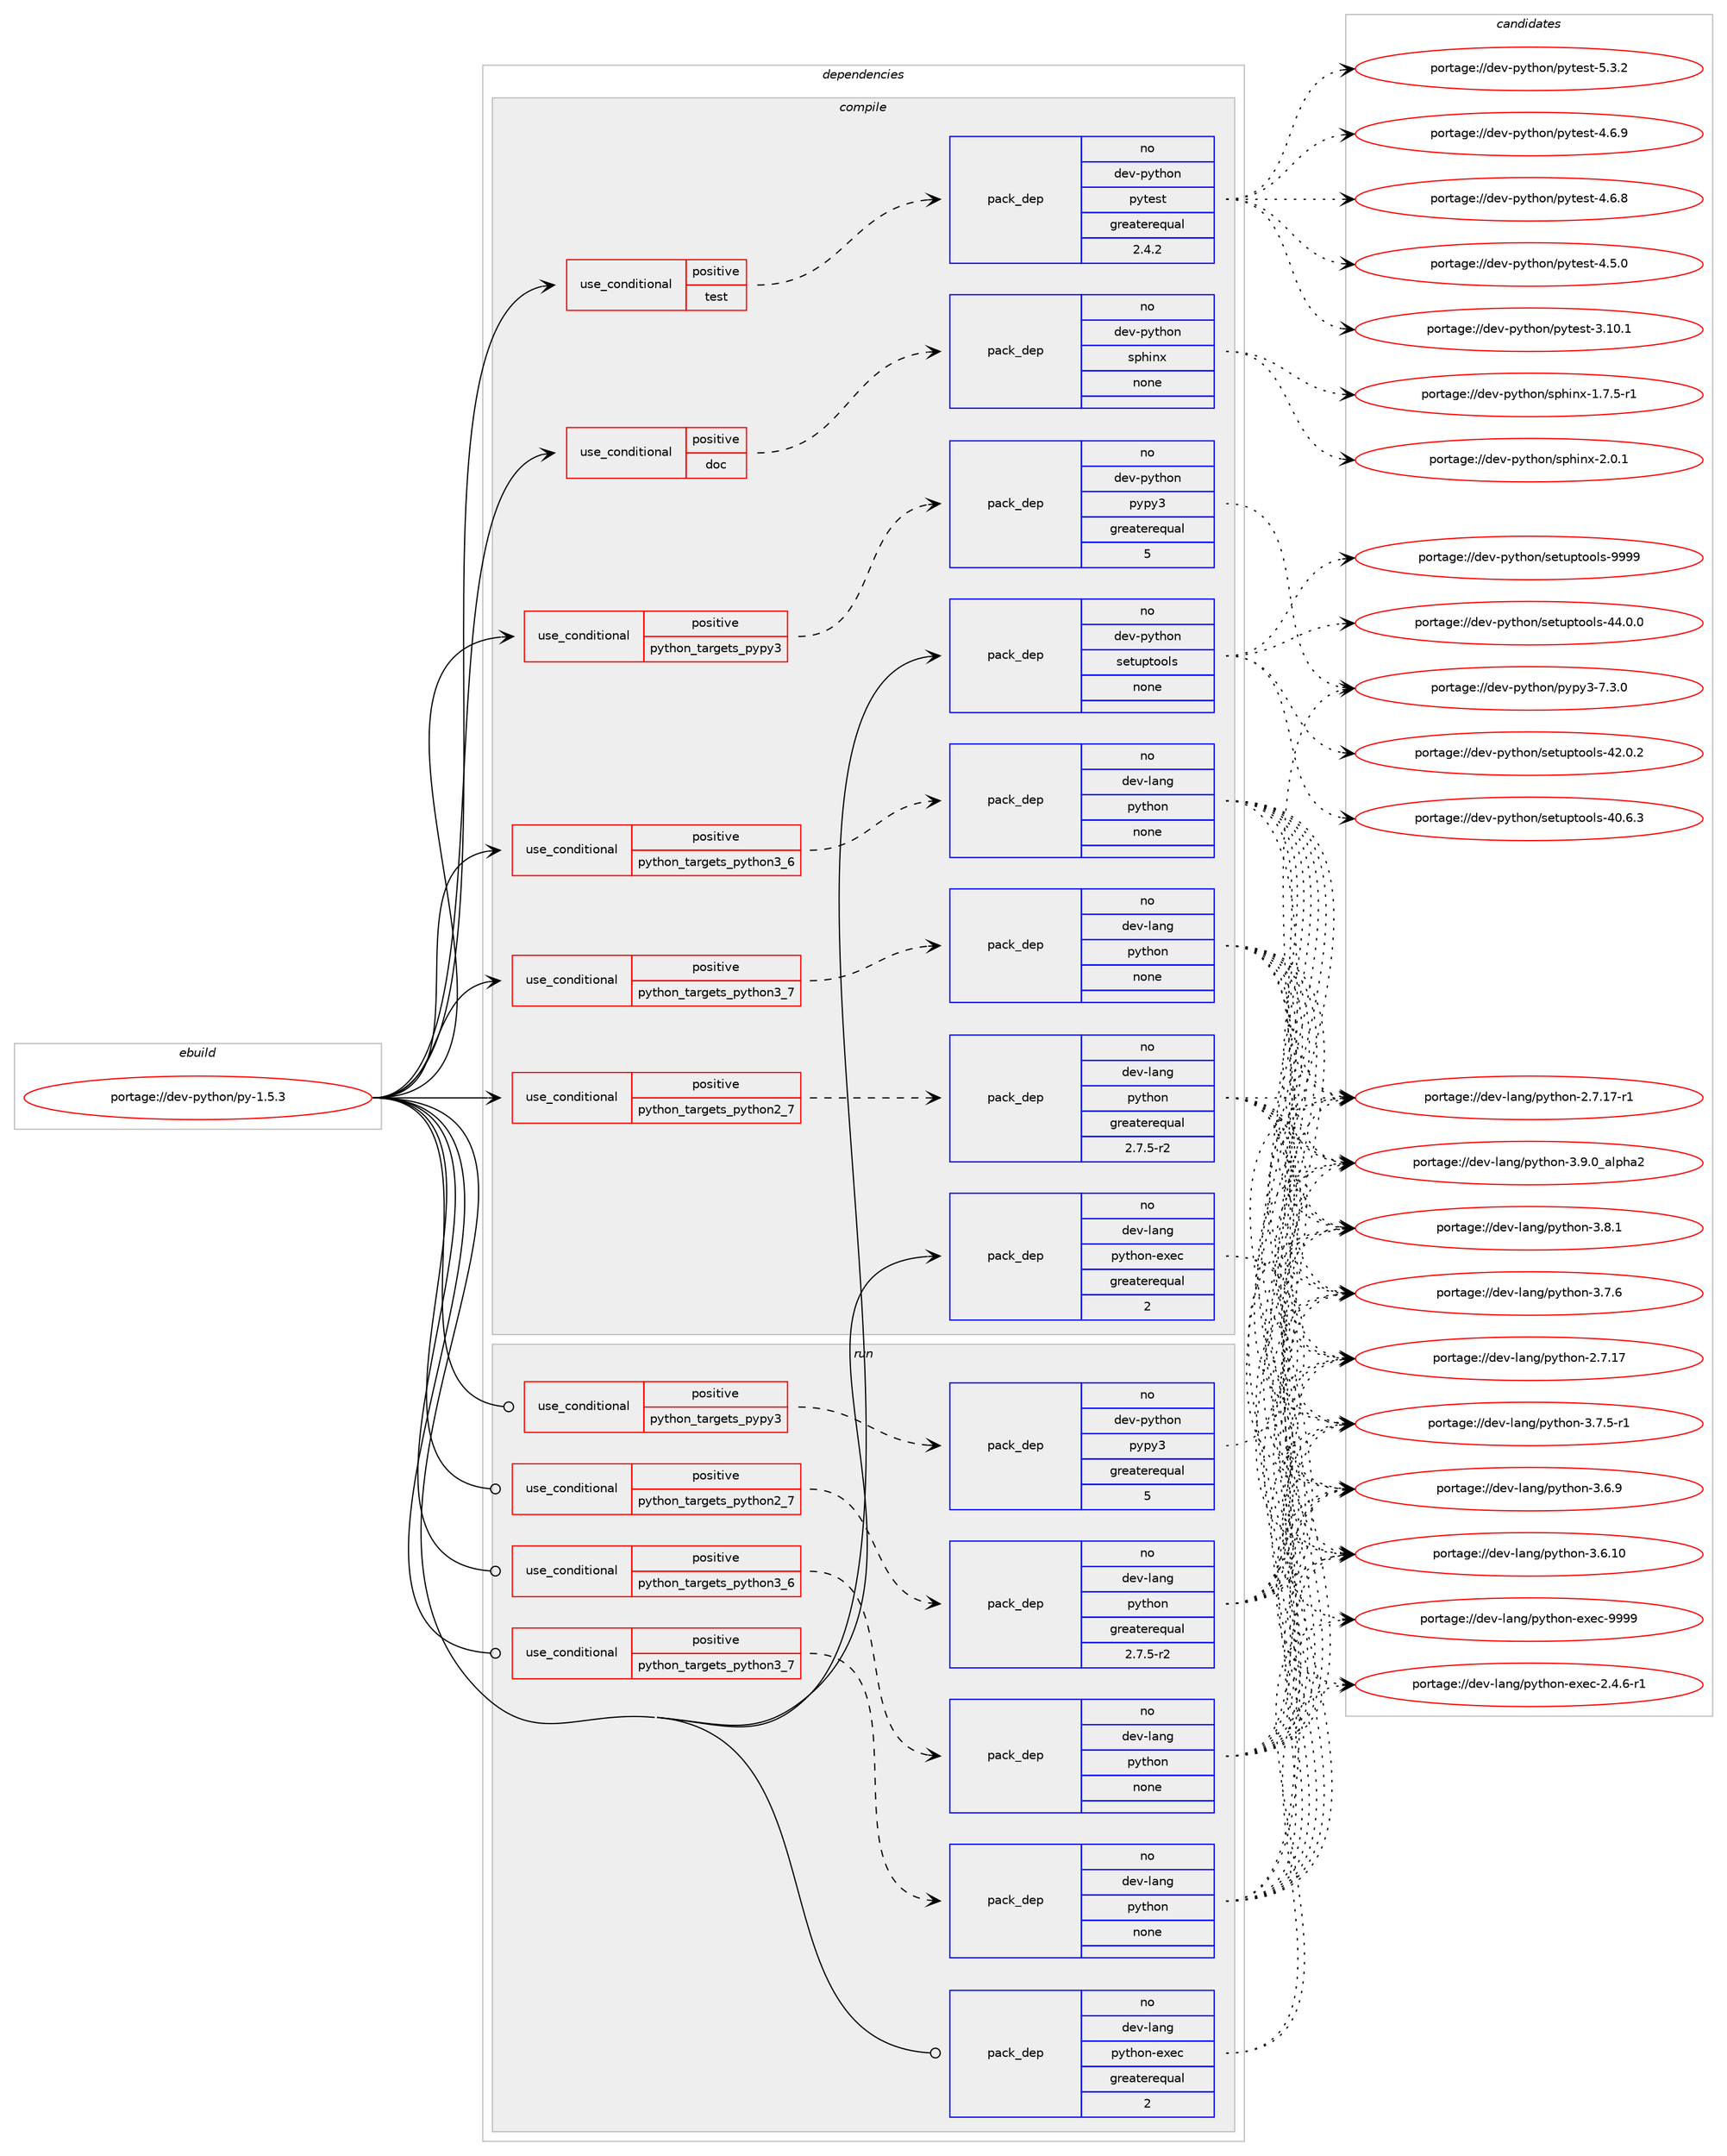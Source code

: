 digraph prolog {

# *************
# Graph options
# *************

newrank=true;
concentrate=true;
compound=true;
graph [rankdir=LR,fontname=Helvetica,fontsize=10,ranksep=1.5];#, ranksep=2.5, nodesep=0.2];
edge  [arrowhead=vee];
node  [fontname=Helvetica,fontsize=10];

# **********
# The ebuild
# **********

subgraph cluster_leftcol {
color=gray;
rank=same;
label=<<i>ebuild</i>>;
id [label="portage://dev-python/py-1.5.3", color=red, width=4, href="../dev-python/py-1.5.3.svg"];
}

# ****************
# The dependencies
# ****************

subgraph cluster_midcol {
color=gray;
label=<<i>dependencies</i>>;
subgraph cluster_compile {
fillcolor="#eeeeee";
style=filled;
label=<<i>compile</i>>;
subgraph cond110185 {
dependency440388 [label=<<TABLE BORDER="0" CELLBORDER="1" CELLSPACING="0" CELLPADDING="4"><TR><TD ROWSPAN="3" CELLPADDING="10">use_conditional</TD></TR><TR><TD>positive</TD></TR><TR><TD>doc</TD></TR></TABLE>>, shape=none, color=red];
subgraph pack325265 {
dependency440389 [label=<<TABLE BORDER="0" CELLBORDER="1" CELLSPACING="0" CELLPADDING="4" WIDTH="220"><TR><TD ROWSPAN="6" CELLPADDING="30">pack_dep</TD></TR><TR><TD WIDTH="110">no</TD></TR><TR><TD>dev-python</TD></TR><TR><TD>sphinx</TD></TR><TR><TD>none</TD></TR><TR><TD></TD></TR></TABLE>>, shape=none, color=blue];
}
dependency440388:e -> dependency440389:w [weight=20,style="dashed",arrowhead="vee"];
}
id:e -> dependency440388:w [weight=20,style="solid",arrowhead="vee"];
subgraph cond110186 {
dependency440390 [label=<<TABLE BORDER="0" CELLBORDER="1" CELLSPACING="0" CELLPADDING="4"><TR><TD ROWSPAN="3" CELLPADDING="10">use_conditional</TD></TR><TR><TD>positive</TD></TR><TR><TD>python_targets_pypy3</TD></TR></TABLE>>, shape=none, color=red];
subgraph pack325266 {
dependency440391 [label=<<TABLE BORDER="0" CELLBORDER="1" CELLSPACING="0" CELLPADDING="4" WIDTH="220"><TR><TD ROWSPAN="6" CELLPADDING="30">pack_dep</TD></TR><TR><TD WIDTH="110">no</TD></TR><TR><TD>dev-python</TD></TR><TR><TD>pypy3</TD></TR><TR><TD>greaterequal</TD></TR><TR><TD>5</TD></TR></TABLE>>, shape=none, color=blue];
}
dependency440390:e -> dependency440391:w [weight=20,style="dashed",arrowhead="vee"];
}
id:e -> dependency440390:w [weight=20,style="solid",arrowhead="vee"];
subgraph cond110187 {
dependency440392 [label=<<TABLE BORDER="0" CELLBORDER="1" CELLSPACING="0" CELLPADDING="4"><TR><TD ROWSPAN="3" CELLPADDING="10">use_conditional</TD></TR><TR><TD>positive</TD></TR><TR><TD>python_targets_python2_7</TD></TR></TABLE>>, shape=none, color=red];
subgraph pack325267 {
dependency440393 [label=<<TABLE BORDER="0" CELLBORDER="1" CELLSPACING="0" CELLPADDING="4" WIDTH="220"><TR><TD ROWSPAN="6" CELLPADDING="30">pack_dep</TD></TR><TR><TD WIDTH="110">no</TD></TR><TR><TD>dev-lang</TD></TR><TR><TD>python</TD></TR><TR><TD>greaterequal</TD></TR><TR><TD>2.7.5-r2</TD></TR></TABLE>>, shape=none, color=blue];
}
dependency440392:e -> dependency440393:w [weight=20,style="dashed",arrowhead="vee"];
}
id:e -> dependency440392:w [weight=20,style="solid",arrowhead="vee"];
subgraph cond110188 {
dependency440394 [label=<<TABLE BORDER="0" CELLBORDER="1" CELLSPACING="0" CELLPADDING="4"><TR><TD ROWSPAN="3" CELLPADDING="10">use_conditional</TD></TR><TR><TD>positive</TD></TR><TR><TD>python_targets_python3_6</TD></TR></TABLE>>, shape=none, color=red];
subgraph pack325268 {
dependency440395 [label=<<TABLE BORDER="0" CELLBORDER="1" CELLSPACING="0" CELLPADDING="4" WIDTH="220"><TR><TD ROWSPAN="6" CELLPADDING="30">pack_dep</TD></TR><TR><TD WIDTH="110">no</TD></TR><TR><TD>dev-lang</TD></TR><TR><TD>python</TD></TR><TR><TD>none</TD></TR><TR><TD></TD></TR></TABLE>>, shape=none, color=blue];
}
dependency440394:e -> dependency440395:w [weight=20,style="dashed",arrowhead="vee"];
}
id:e -> dependency440394:w [weight=20,style="solid",arrowhead="vee"];
subgraph cond110189 {
dependency440396 [label=<<TABLE BORDER="0" CELLBORDER="1" CELLSPACING="0" CELLPADDING="4"><TR><TD ROWSPAN="3" CELLPADDING="10">use_conditional</TD></TR><TR><TD>positive</TD></TR><TR><TD>python_targets_python3_7</TD></TR></TABLE>>, shape=none, color=red];
subgraph pack325269 {
dependency440397 [label=<<TABLE BORDER="0" CELLBORDER="1" CELLSPACING="0" CELLPADDING="4" WIDTH="220"><TR><TD ROWSPAN="6" CELLPADDING="30">pack_dep</TD></TR><TR><TD WIDTH="110">no</TD></TR><TR><TD>dev-lang</TD></TR><TR><TD>python</TD></TR><TR><TD>none</TD></TR><TR><TD></TD></TR></TABLE>>, shape=none, color=blue];
}
dependency440396:e -> dependency440397:w [weight=20,style="dashed",arrowhead="vee"];
}
id:e -> dependency440396:w [weight=20,style="solid",arrowhead="vee"];
subgraph cond110190 {
dependency440398 [label=<<TABLE BORDER="0" CELLBORDER="1" CELLSPACING="0" CELLPADDING="4"><TR><TD ROWSPAN="3" CELLPADDING="10">use_conditional</TD></TR><TR><TD>positive</TD></TR><TR><TD>test</TD></TR></TABLE>>, shape=none, color=red];
subgraph pack325270 {
dependency440399 [label=<<TABLE BORDER="0" CELLBORDER="1" CELLSPACING="0" CELLPADDING="4" WIDTH="220"><TR><TD ROWSPAN="6" CELLPADDING="30">pack_dep</TD></TR><TR><TD WIDTH="110">no</TD></TR><TR><TD>dev-python</TD></TR><TR><TD>pytest</TD></TR><TR><TD>greaterequal</TD></TR><TR><TD>2.4.2</TD></TR></TABLE>>, shape=none, color=blue];
}
dependency440398:e -> dependency440399:w [weight=20,style="dashed",arrowhead="vee"];
}
id:e -> dependency440398:w [weight=20,style="solid",arrowhead="vee"];
subgraph pack325271 {
dependency440400 [label=<<TABLE BORDER="0" CELLBORDER="1" CELLSPACING="0" CELLPADDING="4" WIDTH="220"><TR><TD ROWSPAN="6" CELLPADDING="30">pack_dep</TD></TR><TR><TD WIDTH="110">no</TD></TR><TR><TD>dev-lang</TD></TR><TR><TD>python-exec</TD></TR><TR><TD>greaterequal</TD></TR><TR><TD>2</TD></TR></TABLE>>, shape=none, color=blue];
}
id:e -> dependency440400:w [weight=20,style="solid",arrowhead="vee"];
subgraph pack325272 {
dependency440401 [label=<<TABLE BORDER="0" CELLBORDER="1" CELLSPACING="0" CELLPADDING="4" WIDTH="220"><TR><TD ROWSPAN="6" CELLPADDING="30">pack_dep</TD></TR><TR><TD WIDTH="110">no</TD></TR><TR><TD>dev-python</TD></TR><TR><TD>setuptools</TD></TR><TR><TD>none</TD></TR><TR><TD></TD></TR></TABLE>>, shape=none, color=blue];
}
id:e -> dependency440401:w [weight=20,style="solid",arrowhead="vee"];
}
subgraph cluster_compileandrun {
fillcolor="#eeeeee";
style=filled;
label=<<i>compile and run</i>>;
}
subgraph cluster_run {
fillcolor="#eeeeee";
style=filled;
label=<<i>run</i>>;
subgraph cond110191 {
dependency440402 [label=<<TABLE BORDER="0" CELLBORDER="1" CELLSPACING="0" CELLPADDING="4"><TR><TD ROWSPAN="3" CELLPADDING="10">use_conditional</TD></TR><TR><TD>positive</TD></TR><TR><TD>python_targets_pypy3</TD></TR></TABLE>>, shape=none, color=red];
subgraph pack325273 {
dependency440403 [label=<<TABLE BORDER="0" CELLBORDER="1" CELLSPACING="0" CELLPADDING="4" WIDTH="220"><TR><TD ROWSPAN="6" CELLPADDING="30">pack_dep</TD></TR><TR><TD WIDTH="110">no</TD></TR><TR><TD>dev-python</TD></TR><TR><TD>pypy3</TD></TR><TR><TD>greaterequal</TD></TR><TR><TD>5</TD></TR></TABLE>>, shape=none, color=blue];
}
dependency440402:e -> dependency440403:w [weight=20,style="dashed",arrowhead="vee"];
}
id:e -> dependency440402:w [weight=20,style="solid",arrowhead="odot"];
subgraph cond110192 {
dependency440404 [label=<<TABLE BORDER="0" CELLBORDER="1" CELLSPACING="0" CELLPADDING="4"><TR><TD ROWSPAN="3" CELLPADDING="10">use_conditional</TD></TR><TR><TD>positive</TD></TR><TR><TD>python_targets_python2_7</TD></TR></TABLE>>, shape=none, color=red];
subgraph pack325274 {
dependency440405 [label=<<TABLE BORDER="0" CELLBORDER="1" CELLSPACING="0" CELLPADDING="4" WIDTH="220"><TR><TD ROWSPAN="6" CELLPADDING="30">pack_dep</TD></TR><TR><TD WIDTH="110">no</TD></TR><TR><TD>dev-lang</TD></TR><TR><TD>python</TD></TR><TR><TD>greaterequal</TD></TR><TR><TD>2.7.5-r2</TD></TR></TABLE>>, shape=none, color=blue];
}
dependency440404:e -> dependency440405:w [weight=20,style="dashed",arrowhead="vee"];
}
id:e -> dependency440404:w [weight=20,style="solid",arrowhead="odot"];
subgraph cond110193 {
dependency440406 [label=<<TABLE BORDER="0" CELLBORDER="1" CELLSPACING="0" CELLPADDING="4"><TR><TD ROWSPAN="3" CELLPADDING="10">use_conditional</TD></TR><TR><TD>positive</TD></TR><TR><TD>python_targets_python3_6</TD></TR></TABLE>>, shape=none, color=red];
subgraph pack325275 {
dependency440407 [label=<<TABLE BORDER="0" CELLBORDER="1" CELLSPACING="0" CELLPADDING="4" WIDTH="220"><TR><TD ROWSPAN="6" CELLPADDING="30">pack_dep</TD></TR><TR><TD WIDTH="110">no</TD></TR><TR><TD>dev-lang</TD></TR><TR><TD>python</TD></TR><TR><TD>none</TD></TR><TR><TD></TD></TR></TABLE>>, shape=none, color=blue];
}
dependency440406:e -> dependency440407:w [weight=20,style="dashed",arrowhead="vee"];
}
id:e -> dependency440406:w [weight=20,style="solid",arrowhead="odot"];
subgraph cond110194 {
dependency440408 [label=<<TABLE BORDER="0" CELLBORDER="1" CELLSPACING="0" CELLPADDING="4"><TR><TD ROWSPAN="3" CELLPADDING="10">use_conditional</TD></TR><TR><TD>positive</TD></TR><TR><TD>python_targets_python3_7</TD></TR></TABLE>>, shape=none, color=red];
subgraph pack325276 {
dependency440409 [label=<<TABLE BORDER="0" CELLBORDER="1" CELLSPACING="0" CELLPADDING="4" WIDTH="220"><TR><TD ROWSPAN="6" CELLPADDING="30">pack_dep</TD></TR><TR><TD WIDTH="110">no</TD></TR><TR><TD>dev-lang</TD></TR><TR><TD>python</TD></TR><TR><TD>none</TD></TR><TR><TD></TD></TR></TABLE>>, shape=none, color=blue];
}
dependency440408:e -> dependency440409:w [weight=20,style="dashed",arrowhead="vee"];
}
id:e -> dependency440408:w [weight=20,style="solid",arrowhead="odot"];
subgraph pack325277 {
dependency440410 [label=<<TABLE BORDER="0" CELLBORDER="1" CELLSPACING="0" CELLPADDING="4" WIDTH="220"><TR><TD ROWSPAN="6" CELLPADDING="30">pack_dep</TD></TR><TR><TD WIDTH="110">no</TD></TR><TR><TD>dev-lang</TD></TR><TR><TD>python-exec</TD></TR><TR><TD>greaterequal</TD></TR><TR><TD>2</TD></TR></TABLE>>, shape=none, color=blue];
}
id:e -> dependency440410:w [weight=20,style="solid",arrowhead="odot"];
}
}

# **************
# The candidates
# **************

subgraph cluster_choices {
rank=same;
color=gray;
label=<<i>candidates</i>>;

subgraph choice325265 {
color=black;
nodesep=1;
choice1001011184511212111610411111047115112104105110120455046484649 [label="portage://dev-python/sphinx-2.0.1", color=red, width=4,href="../dev-python/sphinx-2.0.1.svg"];
choice10010111845112121116104111110471151121041051101204549465546534511449 [label="portage://dev-python/sphinx-1.7.5-r1", color=red, width=4,href="../dev-python/sphinx-1.7.5-r1.svg"];
dependency440389:e -> choice1001011184511212111610411111047115112104105110120455046484649:w [style=dotted,weight="100"];
dependency440389:e -> choice10010111845112121116104111110471151121041051101204549465546534511449:w [style=dotted,weight="100"];
}
subgraph choice325266 {
color=black;
nodesep=1;
choice100101118451121211161041111104711212111212151455546514648 [label="portage://dev-python/pypy3-7.3.0", color=red, width=4,href="../dev-python/pypy3-7.3.0.svg"];
dependency440391:e -> choice100101118451121211161041111104711212111212151455546514648:w [style=dotted,weight="100"];
}
subgraph choice325267 {
color=black;
nodesep=1;
choice10010111845108971101034711212111610411111045514657464895971081121049750 [label="portage://dev-lang/python-3.9.0_alpha2", color=red, width=4,href="../dev-lang/python-3.9.0_alpha2.svg"];
choice100101118451089711010347112121116104111110455146564649 [label="portage://dev-lang/python-3.8.1", color=red, width=4,href="../dev-lang/python-3.8.1.svg"];
choice100101118451089711010347112121116104111110455146554654 [label="portage://dev-lang/python-3.7.6", color=red, width=4,href="../dev-lang/python-3.7.6.svg"];
choice1001011184510897110103471121211161041111104551465546534511449 [label="portage://dev-lang/python-3.7.5-r1", color=red, width=4,href="../dev-lang/python-3.7.5-r1.svg"];
choice100101118451089711010347112121116104111110455146544657 [label="portage://dev-lang/python-3.6.9", color=red, width=4,href="../dev-lang/python-3.6.9.svg"];
choice10010111845108971101034711212111610411111045514654464948 [label="portage://dev-lang/python-3.6.10", color=red, width=4,href="../dev-lang/python-3.6.10.svg"];
choice100101118451089711010347112121116104111110455046554649554511449 [label="portage://dev-lang/python-2.7.17-r1", color=red, width=4,href="../dev-lang/python-2.7.17-r1.svg"];
choice10010111845108971101034711212111610411111045504655464955 [label="portage://dev-lang/python-2.7.17", color=red, width=4,href="../dev-lang/python-2.7.17.svg"];
dependency440393:e -> choice10010111845108971101034711212111610411111045514657464895971081121049750:w [style=dotted,weight="100"];
dependency440393:e -> choice100101118451089711010347112121116104111110455146564649:w [style=dotted,weight="100"];
dependency440393:e -> choice100101118451089711010347112121116104111110455146554654:w [style=dotted,weight="100"];
dependency440393:e -> choice1001011184510897110103471121211161041111104551465546534511449:w [style=dotted,weight="100"];
dependency440393:e -> choice100101118451089711010347112121116104111110455146544657:w [style=dotted,weight="100"];
dependency440393:e -> choice10010111845108971101034711212111610411111045514654464948:w [style=dotted,weight="100"];
dependency440393:e -> choice100101118451089711010347112121116104111110455046554649554511449:w [style=dotted,weight="100"];
dependency440393:e -> choice10010111845108971101034711212111610411111045504655464955:w [style=dotted,weight="100"];
}
subgraph choice325268 {
color=black;
nodesep=1;
choice10010111845108971101034711212111610411111045514657464895971081121049750 [label="portage://dev-lang/python-3.9.0_alpha2", color=red, width=4,href="../dev-lang/python-3.9.0_alpha2.svg"];
choice100101118451089711010347112121116104111110455146564649 [label="portage://dev-lang/python-3.8.1", color=red, width=4,href="../dev-lang/python-3.8.1.svg"];
choice100101118451089711010347112121116104111110455146554654 [label="portage://dev-lang/python-3.7.6", color=red, width=4,href="../dev-lang/python-3.7.6.svg"];
choice1001011184510897110103471121211161041111104551465546534511449 [label="portage://dev-lang/python-3.7.5-r1", color=red, width=4,href="../dev-lang/python-3.7.5-r1.svg"];
choice100101118451089711010347112121116104111110455146544657 [label="portage://dev-lang/python-3.6.9", color=red, width=4,href="../dev-lang/python-3.6.9.svg"];
choice10010111845108971101034711212111610411111045514654464948 [label="portage://dev-lang/python-3.6.10", color=red, width=4,href="../dev-lang/python-3.6.10.svg"];
choice100101118451089711010347112121116104111110455046554649554511449 [label="portage://dev-lang/python-2.7.17-r1", color=red, width=4,href="../dev-lang/python-2.7.17-r1.svg"];
choice10010111845108971101034711212111610411111045504655464955 [label="portage://dev-lang/python-2.7.17", color=red, width=4,href="../dev-lang/python-2.7.17.svg"];
dependency440395:e -> choice10010111845108971101034711212111610411111045514657464895971081121049750:w [style=dotted,weight="100"];
dependency440395:e -> choice100101118451089711010347112121116104111110455146564649:w [style=dotted,weight="100"];
dependency440395:e -> choice100101118451089711010347112121116104111110455146554654:w [style=dotted,weight="100"];
dependency440395:e -> choice1001011184510897110103471121211161041111104551465546534511449:w [style=dotted,weight="100"];
dependency440395:e -> choice100101118451089711010347112121116104111110455146544657:w [style=dotted,weight="100"];
dependency440395:e -> choice10010111845108971101034711212111610411111045514654464948:w [style=dotted,weight="100"];
dependency440395:e -> choice100101118451089711010347112121116104111110455046554649554511449:w [style=dotted,weight="100"];
dependency440395:e -> choice10010111845108971101034711212111610411111045504655464955:w [style=dotted,weight="100"];
}
subgraph choice325269 {
color=black;
nodesep=1;
choice10010111845108971101034711212111610411111045514657464895971081121049750 [label="portage://dev-lang/python-3.9.0_alpha2", color=red, width=4,href="../dev-lang/python-3.9.0_alpha2.svg"];
choice100101118451089711010347112121116104111110455146564649 [label="portage://dev-lang/python-3.8.1", color=red, width=4,href="../dev-lang/python-3.8.1.svg"];
choice100101118451089711010347112121116104111110455146554654 [label="portage://dev-lang/python-3.7.6", color=red, width=4,href="../dev-lang/python-3.7.6.svg"];
choice1001011184510897110103471121211161041111104551465546534511449 [label="portage://dev-lang/python-3.7.5-r1", color=red, width=4,href="../dev-lang/python-3.7.5-r1.svg"];
choice100101118451089711010347112121116104111110455146544657 [label="portage://dev-lang/python-3.6.9", color=red, width=4,href="../dev-lang/python-3.6.9.svg"];
choice10010111845108971101034711212111610411111045514654464948 [label="portage://dev-lang/python-3.6.10", color=red, width=4,href="../dev-lang/python-3.6.10.svg"];
choice100101118451089711010347112121116104111110455046554649554511449 [label="portage://dev-lang/python-2.7.17-r1", color=red, width=4,href="../dev-lang/python-2.7.17-r1.svg"];
choice10010111845108971101034711212111610411111045504655464955 [label="portage://dev-lang/python-2.7.17", color=red, width=4,href="../dev-lang/python-2.7.17.svg"];
dependency440397:e -> choice10010111845108971101034711212111610411111045514657464895971081121049750:w [style=dotted,weight="100"];
dependency440397:e -> choice100101118451089711010347112121116104111110455146564649:w [style=dotted,weight="100"];
dependency440397:e -> choice100101118451089711010347112121116104111110455146554654:w [style=dotted,weight="100"];
dependency440397:e -> choice1001011184510897110103471121211161041111104551465546534511449:w [style=dotted,weight="100"];
dependency440397:e -> choice100101118451089711010347112121116104111110455146544657:w [style=dotted,weight="100"];
dependency440397:e -> choice10010111845108971101034711212111610411111045514654464948:w [style=dotted,weight="100"];
dependency440397:e -> choice100101118451089711010347112121116104111110455046554649554511449:w [style=dotted,weight="100"];
dependency440397:e -> choice10010111845108971101034711212111610411111045504655464955:w [style=dotted,weight="100"];
}
subgraph choice325270 {
color=black;
nodesep=1;
choice1001011184511212111610411111047112121116101115116455346514650 [label="portage://dev-python/pytest-5.3.2", color=red, width=4,href="../dev-python/pytest-5.3.2.svg"];
choice1001011184511212111610411111047112121116101115116455246544657 [label="portage://dev-python/pytest-4.6.9", color=red, width=4,href="../dev-python/pytest-4.6.9.svg"];
choice1001011184511212111610411111047112121116101115116455246544656 [label="portage://dev-python/pytest-4.6.8", color=red, width=4,href="../dev-python/pytest-4.6.8.svg"];
choice1001011184511212111610411111047112121116101115116455246534648 [label="portage://dev-python/pytest-4.5.0", color=red, width=4,href="../dev-python/pytest-4.5.0.svg"];
choice100101118451121211161041111104711212111610111511645514649484649 [label="portage://dev-python/pytest-3.10.1", color=red, width=4,href="../dev-python/pytest-3.10.1.svg"];
dependency440399:e -> choice1001011184511212111610411111047112121116101115116455346514650:w [style=dotted,weight="100"];
dependency440399:e -> choice1001011184511212111610411111047112121116101115116455246544657:w [style=dotted,weight="100"];
dependency440399:e -> choice1001011184511212111610411111047112121116101115116455246544656:w [style=dotted,weight="100"];
dependency440399:e -> choice1001011184511212111610411111047112121116101115116455246534648:w [style=dotted,weight="100"];
dependency440399:e -> choice100101118451121211161041111104711212111610111511645514649484649:w [style=dotted,weight="100"];
}
subgraph choice325271 {
color=black;
nodesep=1;
choice10010111845108971101034711212111610411111045101120101994557575757 [label="portage://dev-lang/python-exec-9999", color=red, width=4,href="../dev-lang/python-exec-9999.svg"];
choice10010111845108971101034711212111610411111045101120101994550465246544511449 [label="portage://dev-lang/python-exec-2.4.6-r1", color=red, width=4,href="../dev-lang/python-exec-2.4.6-r1.svg"];
dependency440400:e -> choice10010111845108971101034711212111610411111045101120101994557575757:w [style=dotted,weight="100"];
dependency440400:e -> choice10010111845108971101034711212111610411111045101120101994550465246544511449:w [style=dotted,weight="100"];
}
subgraph choice325272 {
color=black;
nodesep=1;
choice10010111845112121116104111110471151011161171121161111111081154557575757 [label="portage://dev-python/setuptools-9999", color=red, width=4,href="../dev-python/setuptools-9999.svg"];
choice100101118451121211161041111104711510111611711211611111110811545525246484648 [label="portage://dev-python/setuptools-44.0.0", color=red, width=4,href="../dev-python/setuptools-44.0.0.svg"];
choice100101118451121211161041111104711510111611711211611111110811545525046484650 [label="portage://dev-python/setuptools-42.0.2", color=red, width=4,href="../dev-python/setuptools-42.0.2.svg"];
choice100101118451121211161041111104711510111611711211611111110811545524846544651 [label="portage://dev-python/setuptools-40.6.3", color=red, width=4,href="../dev-python/setuptools-40.6.3.svg"];
dependency440401:e -> choice10010111845112121116104111110471151011161171121161111111081154557575757:w [style=dotted,weight="100"];
dependency440401:e -> choice100101118451121211161041111104711510111611711211611111110811545525246484648:w [style=dotted,weight="100"];
dependency440401:e -> choice100101118451121211161041111104711510111611711211611111110811545525046484650:w [style=dotted,weight="100"];
dependency440401:e -> choice100101118451121211161041111104711510111611711211611111110811545524846544651:w [style=dotted,weight="100"];
}
subgraph choice325273 {
color=black;
nodesep=1;
choice100101118451121211161041111104711212111212151455546514648 [label="portage://dev-python/pypy3-7.3.0", color=red, width=4,href="../dev-python/pypy3-7.3.0.svg"];
dependency440403:e -> choice100101118451121211161041111104711212111212151455546514648:w [style=dotted,weight="100"];
}
subgraph choice325274 {
color=black;
nodesep=1;
choice10010111845108971101034711212111610411111045514657464895971081121049750 [label="portage://dev-lang/python-3.9.0_alpha2", color=red, width=4,href="../dev-lang/python-3.9.0_alpha2.svg"];
choice100101118451089711010347112121116104111110455146564649 [label="portage://dev-lang/python-3.8.1", color=red, width=4,href="../dev-lang/python-3.8.1.svg"];
choice100101118451089711010347112121116104111110455146554654 [label="portage://dev-lang/python-3.7.6", color=red, width=4,href="../dev-lang/python-3.7.6.svg"];
choice1001011184510897110103471121211161041111104551465546534511449 [label="portage://dev-lang/python-3.7.5-r1", color=red, width=4,href="../dev-lang/python-3.7.5-r1.svg"];
choice100101118451089711010347112121116104111110455146544657 [label="portage://dev-lang/python-3.6.9", color=red, width=4,href="../dev-lang/python-3.6.9.svg"];
choice10010111845108971101034711212111610411111045514654464948 [label="portage://dev-lang/python-3.6.10", color=red, width=4,href="../dev-lang/python-3.6.10.svg"];
choice100101118451089711010347112121116104111110455046554649554511449 [label="portage://dev-lang/python-2.7.17-r1", color=red, width=4,href="../dev-lang/python-2.7.17-r1.svg"];
choice10010111845108971101034711212111610411111045504655464955 [label="portage://dev-lang/python-2.7.17", color=red, width=4,href="../dev-lang/python-2.7.17.svg"];
dependency440405:e -> choice10010111845108971101034711212111610411111045514657464895971081121049750:w [style=dotted,weight="100"];
dependency440405:e -> choice100101118451089711010347112121116104111110455146564649:w [style=dotted,weight="100"];
dependency440405:e -> choice100101118451089711010347112121116104111110455146554654:w [style=dotted,weight="100"];
dependency440405:e -> choice1001011184510897110103471121211161041111104551465546534511449:w [style=dotted,weight="100"];
dependency440405:e -> choice100101118451089711010347112121116104111110455146544657:w [style=dotted,weight="100"];
dependency440405:e -> choice10010111845108971101034711212111610411111045514654464948:w [style=dotted,weight="100"];
dependency440405:e -> choice100101118451089711010347112121116104111110455046554649554511449:w [style=dotted,weight="100"];
dependency440405:e -> choice10010111845108971101034711212111610411111045504655464955:w [style=dotted,weight="100"];
}
subgraph choice325275 {
color=black;
nodesep=1;
choice10010111845108971101034711212111610411111045514657464895971081121049750 [label="portage://dev-lang/python-3.9.0_alpha2", color=red, width=4,href="../dev-lang/python-3.9.0_alpha2.svg"];
choice100101118451089711010347112121116104111110455146564649 [label="portage://dev-lang/python-3.8.1", color=red, width=4,href="../dev-lang/python-3.8.1.svg"];
choice100101118451089711010347112121116104111110455146554654 [label="portage://dev-lang/python-3.7.6", color=red, width=4,href="../dev-lang/python-3.7.6.svg"];
choice1001011184510897110103471121211161041111104551465546534511449 [label="portage://dev-lang/python-3.7.5-r1", color=red, width=4,href="../dev-lang/python-3.7.5-r1.svg"];
choice100101118451089711010347112121116104111110455146544657 [label="portage://dev-lang/python-3.6.9", color=red, width=4,href="../dev-lang/python-3.6.9.svg"];
choice10010111845108971101034711212111610411111045514654464948 [label="portage://dev-lang/python-3.6.10", color=red, width=4,href="../dev-lang/python-3.6.10.svg"];
choice100101118451089711010347112121116104111110455046554649554511449 [label="portage://dev-lang/python-2.7.17-r1", color=red, width=4,href="../dev-lang/python-2.7.17-r1.svg"];
choice10010111845108971101034711212111610411111045504655464955 [label="portage://dev-lang/python-2.7.17", color=red, width=4,href="../dev-lang/python-2.7.17.svg"];
dependency440407:e -> choice10010111845108971101034711212111610411111045514657464895971081121049750:w [style=dotted,weight="100"];
dependency440407:e -> choice100101118451089711010347112121116104111110455146564649:w [style=dotted,weight="100"];
dependency440407:e -> choice100101118451089711010347112121116104111110455146554654:w [style=dotted,weight="100"];
dependency440407:e -> choice1001011184510897110103471121211161041111104551465546534511449:w [style=dotted,weight="100"];
dependency440407:e -> choice100101118451089711010347112121116104111110455146544657:w [style=dotted,weight="100"];
dependency440407:e -> choice10010111845108971101034711212111610411111045514654464948:w [style=dotted,weight="100"];
dependency440407:e -> choice100101118451089711010347112121116104111110455046554649554511449:w [style=dotted,weight="100"];
dependency440407:e -> choice10010111845108971101034711212111610411111045504655464955:w [style=dotted,weight="100"];
}
subgraph choice325276 {
color=black;
nodesep=1;
choice10010111845108971101034711212111610411111045514657464895971081121049750 [label="portage://dev-lang/python-3.9.0_alpha2", color=red, width=4,href="../dev-lang/python-3.9.0_alpha2.svg"];
choice100101118451089711010347112121116104111110455146564649 [label="portage://dev-lang/python-3.8.1", color=red, width=4,href="../dev-lang/python-3.8.1.svg"];
choice100101118451089711010347112121116104111110455146554654 [label="portage://dev-lang/python-3.7.6", color=red, width=4,href="../dev-lang/python-3.7.6.svg"];
choice1001011184510897110103471121211161041111104551465546534511449 [label="portage://dev-lang/python-3.7.5-r1", color=red, width=4,href="../dev-lang/python-3.7.5-r1.svg"];
choice100101118451089711010347112121116104111110455146544657 [label="portage://dev-lang/python-3.6.9", color=red, width=4,href="../dev-lang/python-3.6.9.svg"];
choice10010111845108971101034711212111610411111045514654464948 [label="portage://dev-lang/python-3.6.10", color=red, width=4,href="../dev-lang/python-3.6.10.svg"];
choice100101118451089711010347112121116104111110455046554649554511449 [label="portage://dev-lang/python-2.7.17-r1", color=red, width=4,href="../dev-lang/python-2.7.17-r1.svg"];
choice10010111845108971101034711212111610411111045504655464955 [label="portage://dev-lang/python-2.7.17", color=red, width=4,href="../dev-lang/python-2.7.17.svg"];
dependency440409:e -> choice10010111845108971101034711212111610411111045514657464895971081121049750:w [style=dotted,weight="100"];
dependency440409:e -> choice100101118451089711010347112121116104111110455146564649:w [style=dotted,weight="100"];
dependency440409:e -> choice100101118451089711010347112121116104111110455146554654:w [style=dotted,weight="100"];
dependency440409:e -> choice1001011184510897110103471121211161041111104551465546534511449:w [style=dotted,weight="100"];
dependency440409:e -> choice100101118451089711010347112121116104111110455146544657:w [style=dotted,weight="100"];
dependency440409:e -> choice10010111845108971101034711212111610411111045514654464948:w [style=dotted,weight="100"];
dependency440409:e -> choice100101118451089711010347112121116104111110455046554649554511449:w [style=dotted,weight="100"];
dependency440409:e -> choice10010111845108971101034711212111610411111045504655464955:w [style=dotted,weight="100"];
}
subgraph choice325277 {
color=black;
nodesep=1;
choice10010111845108971101034711212111610411111045101120101994557575757 [label="portage://dev-lang/python-exec-9999", color=red, width=4,href="../dev-lang/python-exec-9999.svg"];
choice10010111845108971101034711212111610411111045101120101994550465246544511449 [label="portage://dev-lang/python-exec-2.4.6-r1", color=red, width=4,href="../dev-lang/python-exec-2.4.6-r1.svg"];
dependency440410:e -> choice10010111845108971101034711212111610411111045101120101994557575757:w [style=dotted,weight="100"];
dependency440410:e -> choice10010111845108971101034711212111610411111045101120101994550465246544511449:w [style=dotted,weight="100"];
}
}

}
